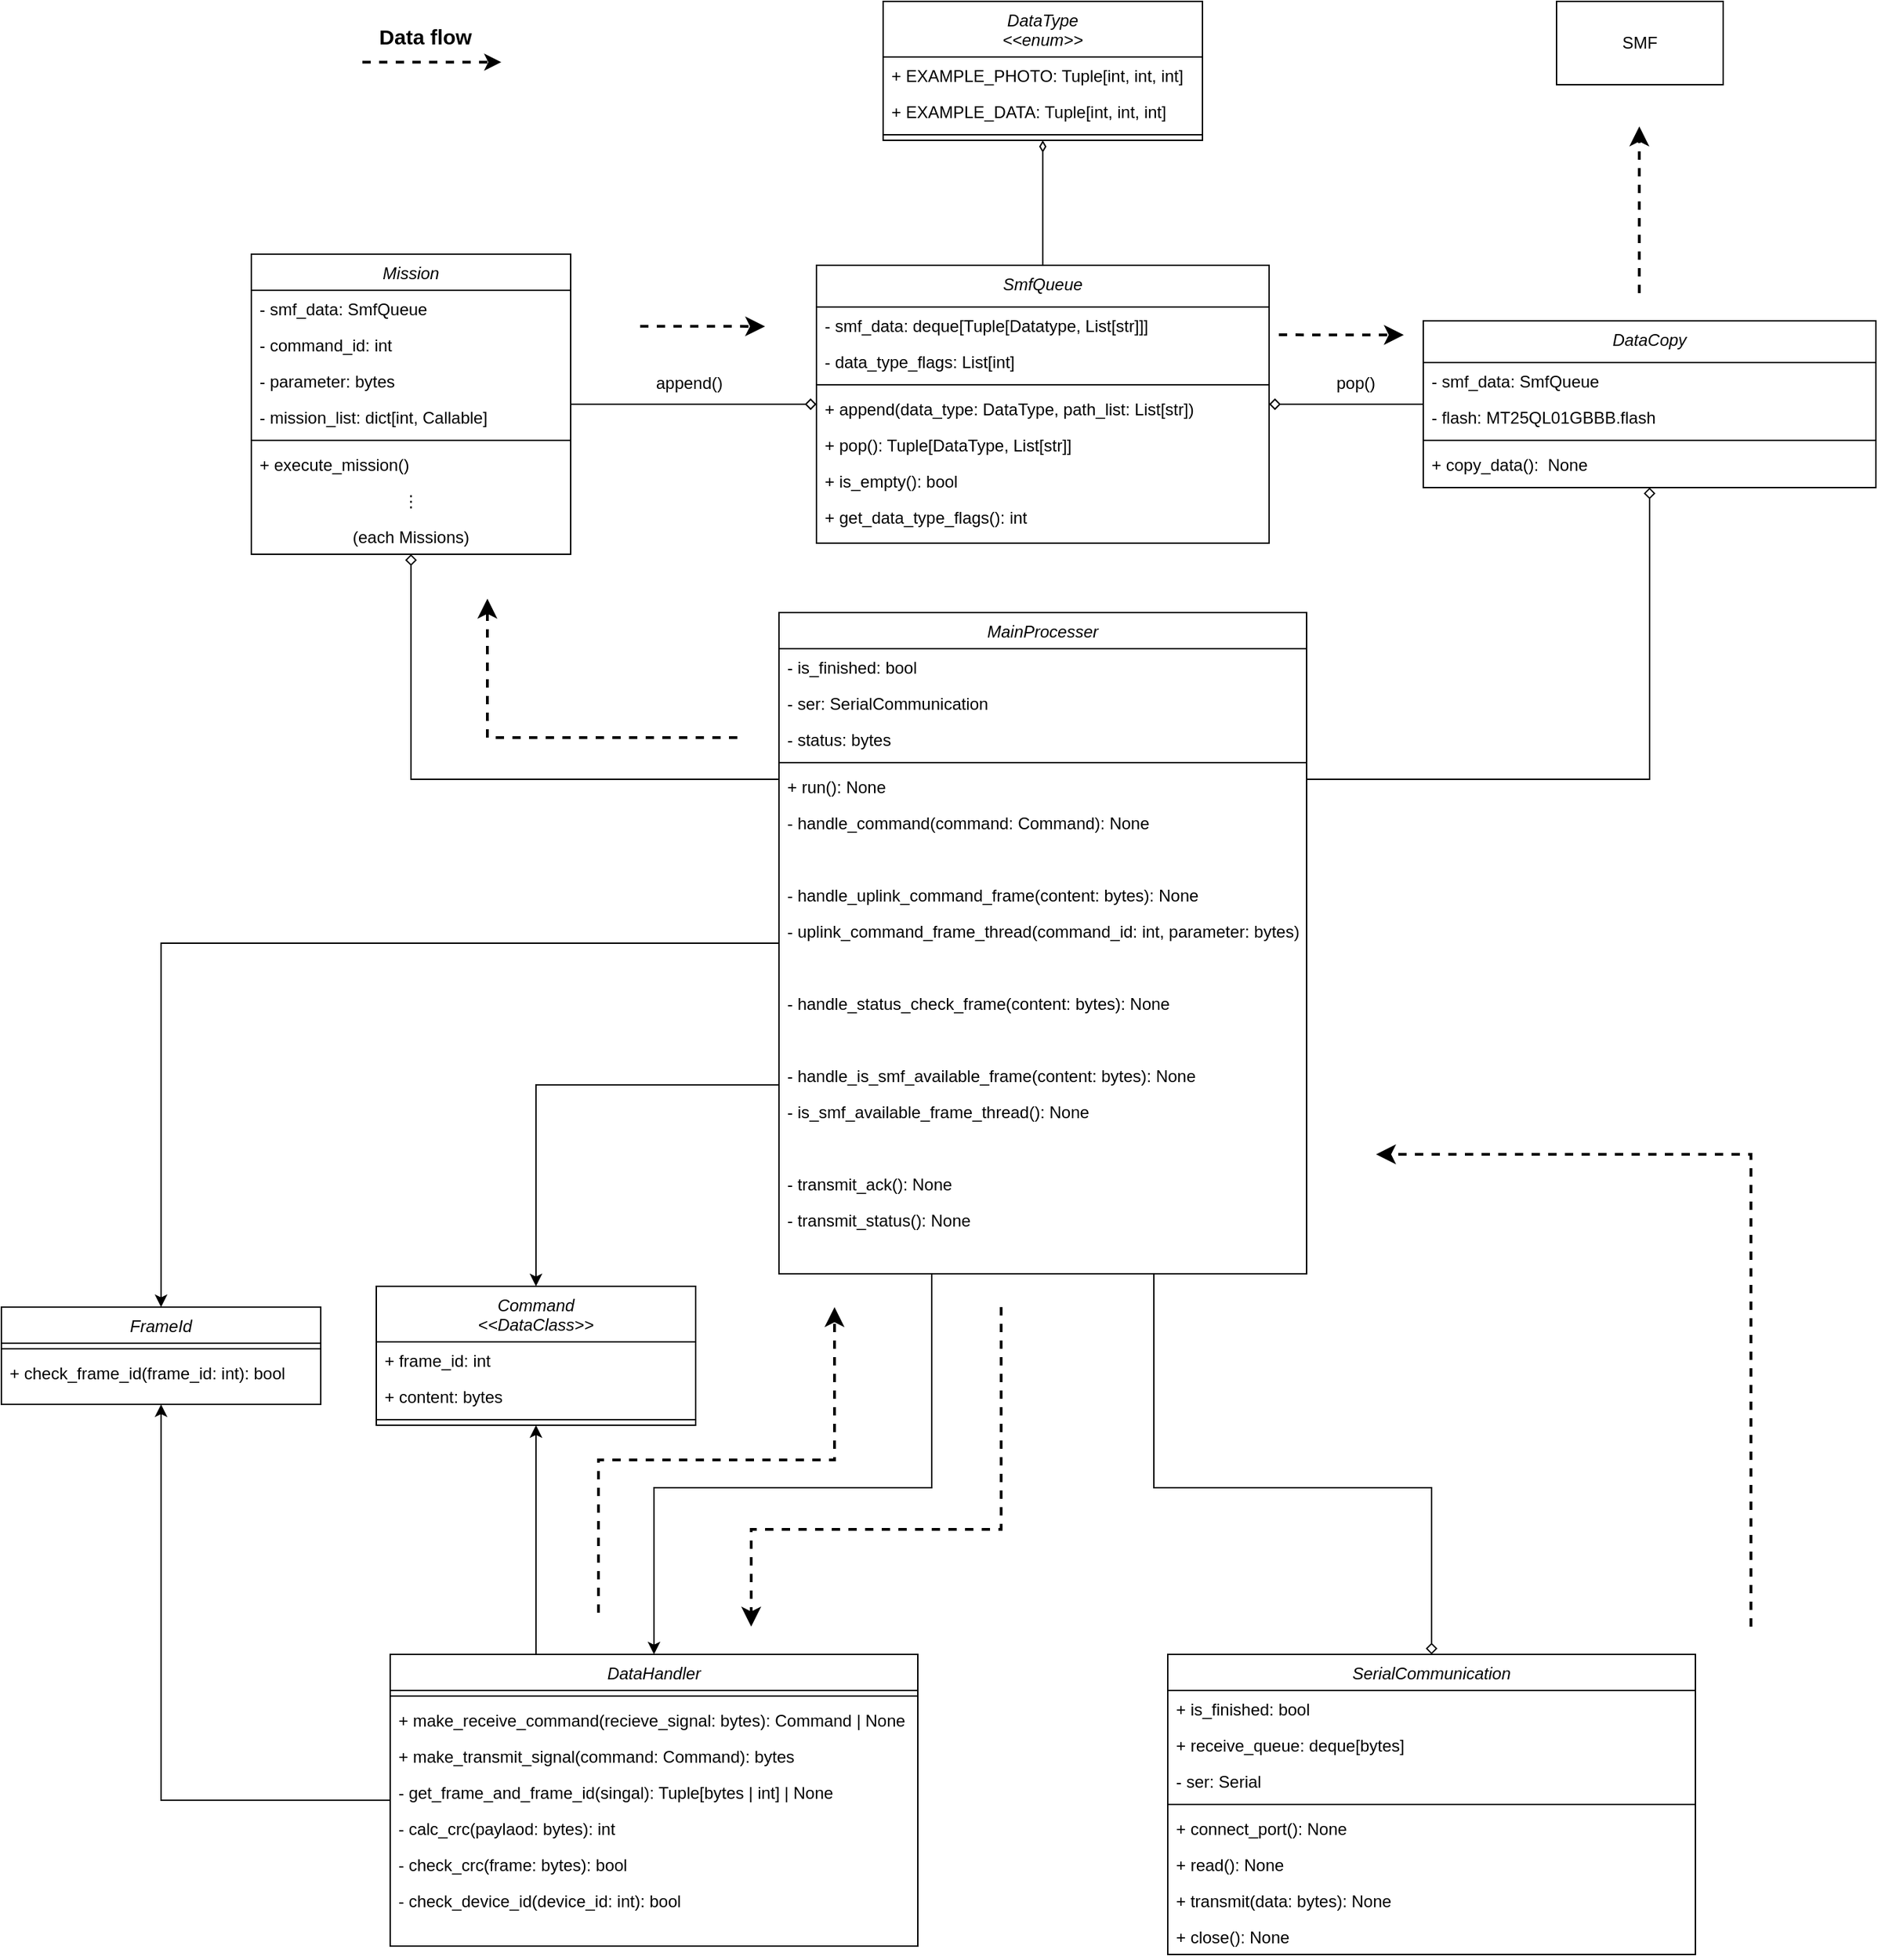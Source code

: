 <mxfile version="24.2.5" type="device">
  <diagram id="C5RBs43oDa-KdzZeNtuy" name="Page-1">
    <mxGraphModel dx="2772" dy="2407" grid="1" gridSize="10" guides="1" tooltips="1" connect="1" arrows="1" fold="1" page="1" pageScale="1" pageWidth="827" pageHeight="1169" math="0" shadow="0">
      <root>
        <mxCell id="WIyWlLk6GJQsqaUBKTNV-0" />
        <mxCell id="WIyWlLk6GJQsqaUBKTNV-1" parent="WIyWlLk6GJQsqaUBKTNV-0" />
        <mxCell id="iasCZC7lX9FNZCd52YyX-98" style="edgeStyle=orthogonalEdgeStyle;rounded=0;orthogonalLoop=1;jettySize=auto;html=1;endArrow=diamond;endFill=0;" parent="WIyWlLk6GJQsqaUBKTNV-1" source="zkfFHV4jXpPFQw0GAbJ--0" target="iasCZC7lX9FNZCd52YyX-15" edge="1">
          <mxGeometry relative="1" as="geometry">
            <Array as="points">
              <mxPoint x="520" y="760" />
              <mxPoint x="720" y="760" />
            </Array>
          </mxGeometry>
        </mxCell>
        <mxCell id="iasCZC7lX9FNZCd52YyX-99" style="edgeStyle=orthogonalEdgeStyle;rounded=0;orthogonalLoop=1;jettySize=auto;html=1;endArrow=classic;endFill=1;" parent="WIyWlLk6GJQsqaUBKTNV-1" source="zkfFHV4jXpPFQw0GAbJ--0" target="iasCZC7lX9FNZCd52YyX-34" edge="1">
          <mxGeometry relative="1" as="geometry">
            <Array as="points">
              <mxPoint x="360" y="760" />
              <mxPoint x="160" y="760" />
            </Array>
          </mxGeometry>
        </mxCell>
        <mxCell id="iasCZC7lX9FNZCd52YyX-100" style="edgeStyle=orthogonalEdgeStyle;rounded=0;orthogonalLoop=1;jettySize=auto;html=1;" parent="WIyWlLk6GJQsqaUBKTNV-1" source="zkfFHV4jXpPFQw0GAbJ--0" target="iasCZC7lX9FNZCd52YyX-44" edge="1">
          <mxGeometry relative="1" as="geometry" />
        </mxCell>
        <mxCell id="iasCZC7lX9FNZCd52YyX-101" style="edgeStyle=orthogonalEdgeStyle;rounded=0;orthogonalLoop=1;jettySize=auto;html=1;endArrow=diamond;endFill=0;" parent="WIyWlLk6GJQsqaUBKTNV-1" source="zkfFHV4jXpPFQw0GAbJ--0" target="iasCZC7lX9FNZCd52YyX-61" edge="1">
          <mxGeometry relative="1" as="geometry">
            <Array as="points">
              <mxPoint x="-15" y="250" />
            </Array>
          </mxGeometry>
        </mxCell>
        <mxCell id="iasCZC7lX9FNZCd52YyX-106" style="edgeStyle=orthogonalEdgeStyle;rounded=0;orthogonalLoop=1;jettySize=auto;html=1;endArrow=diamond;endFill=0;" parent="WIyWlLk6GJQsqaUBKTNV-1" source="zkfFHV4jXpPFQw0GAbJ--0" target="iasCZC7lX9FNZCd52YyX-90" edge="1">
          <mxGeometry relative="1" as="geometry">
            <Array as="points">
              <mxPoint x="877" y="250" />
            </Array>
          </mxGeometry>
        </mxCell>
        <mxCell id="cjzYdXPn3E4XlVE3y9Jv-12" style="edgeStyle=orthogonalEdgeStyle;rounded=0;orthogonalLoop=1;jettySize=auto;html=1;" edge="1" parent="WIyWlLk6GJQsqaUBKTNV-1" source="zkfFHV4jXpPFQw0GAbJ--0" target="cjzYdXPn3E4XlVE3y9Jv-8">
          <mxGeometry relative="1" as="geometry">
            <Array as="points">
              <mxPoint x="75" y="470" />
            </Array>
          </mxGeometry>
        </mxCell>
        <mxCell id="zkfFHV4jXpPFQw0GAbJ--0" value="MainProcesser" style="swimlane;fontStyle=2;align=center;verticalAlign=top;childLayout=stackLayout;horizontal=1;startSize=26;horizontalStack=0;resizeParent=1;resizeLast=0;collapsible=1;marginBottom=0;rounded=0;shadow=0;strokeWidth=1;" parent="WIyWlLk6GJQsqaUBKTNV-1" vertex="1">
          <mxGeometry x="250" y="130" width="380" height="476" as="geometry">
            <mxRectangle x="230" y="140" width="160" height="26" as="alternateBounds" />
          </mxGeometry>
        </mxCell>
        <mxCell id="zkfFHV4jXpPFQw0GAbJ--1" value="- is_finished: bool&#xa;" style="text;align=left;verticalAlign=top;spacingLeft=4;spacingRight=4;overflow=hidden;rotatable=0;points=[[0,0.5],[1,0.5]];portConstraint=eastwest;" parent="zkfFHV4jXpPFQw0GAbJ--0" vertex="1">
          <mxGeometry y="26" width="380" height="26" as="geometry" />
        </mxCell>
        <mxCell id="zkfFHV4jXpPFQw0GAbJ--3" value="- ser: SerialCommunication" style="text;align=left;verticalAlign=top;spacingLeft=4;spacingRight=4;overflow=hidden;rotatable=0;points=[[0,0.5],[1,0.5]];portConstraint=eastwest;rounded=0;shadow=0;html=0;" parent="zkfFHV4jXpPFQw0GAbJ--0" vertex="1">
          <mxGeometry y="52" width="380" height="26" as="geometry" />
        </mxCell>
        <mxCell id="iasCZC7lX9FNZCd52YyX-0" value="- status: bytes" style="text;align=left;verticalAlign=top;spacingLeft=4;spacingRight=4;overflow=hidden;rotatable=0;points=[[0,0.5],[1,0.5]];portConstraint=eastwest;rounded=0;shadow=0;html=0;" parent="zkfFHV4jXpPFQw0GAbJ--0" vertex="1">
          <mxGeometry y="78" width="380" height="26" as="geometry" />
        </mxCell>
        <mxCell id="zkfFHV4jXpPFQw0GAbJ--4" value="" style="line;html=1;strokeWidth=1;align=left;verticalAlign=middle;spacingTop=-1;spacingLeft=3;spacingRight=3;rotatable=0;labelPosition=right;points=[];portConstraint=eastwest;" parent="zkfFHV4jXpPFQw0GAbJ--0" vertex="1">
          <mxGeometry y="104" width="380" height="8" as="geometry" />
        </mxCell>
        <mxCell id="iasCZC7lX9FNZCd52YyX-1" value="+ run(): None" style="text;align=left;verticalAlign=top;spacingLeft=4;spacingRight=4;overflow=hidden;rotatable=0;points=[[0,0.5],[1,0.5]];portConstraint=eastwest;rounded=0;shadow=0;html=0;" parent="zkfFHV4jXpPFQw0GAbJ--0" vertex="1">
          <mxGeometry y="112" width="380" height="26" as="geometry" />
        </mxCell>
        <mxCell id="iasCZC7lX9FNZCd52YyX-2" value="- handle_command(command: Command): None" style="text;align=left;verticalAlign=top;spacingLeft=4;spacingRight=4;overflow=hidden;rotatable=0;points=[[0,0.5],[1,0.5]];portConstraint=eastwest;rounded=0;shadow=0;html=0;" parent="zkfFHV4jXpPFQw0GAbJ--0" vertex="1">
          <mxGeometry y="138" width="380" height="26" as="geometry" />
        </mxCell>
        <mxCell id="iasCZC7lX9FNZCd52YyX-12" value=" " style="text;align=left;verticalAlign=top;spacingLeft=4;spacingRight=4;overflow=hidden;rotatable=0;points=[[0,0.5],[1,0.5]];portConstraint=eastwest;rounded=0;shadow=0;html=0;" parent="zkfFHV4jXpPFQw0GAbJ--0" vertex="1">
          <mxGeometry y="164" width="380" height="26" as="geometry" />
        </mxCell>
        <mxCell id="iasCZC7lX9FNZCd52YyX-6" value="- handle_uplink_command_frame(content: bytes): None&#xa;" style="text;align=left;verticalAlign=top;spacingLeft=4;spacingRight=4;overflow=hidden;rotatable=0;points=[[0,0.5],[1,0.5]];portConstraint=eastwest;rounded=0;shadow=0;html=0;" parent="zkfFHV4jXpPFQw0GAbJ--0" vertex="1">
          <mxGeometry y="190" width="380" height="26" as="geometry" />
        </mxCell>
        <mxCell id="iasCZC7lX9FNZCd52YyX-8" value="- uplink_command_frame_thread(command_id: int, parameter: bytes): None" style="text;align=left;verticalAlign=top;spacingLeft=4;spacingRight=4;overflow=hidden;rotatable=0;points=[[0,0.5],[1,0.5]];portConstraint=eastwest;rounded=0;shadow=0;html=0;" parent="zkfFHV4jXpPFQw0GAbJ--0" vertex="1">
          <mxGeometry y="216" width="380" height="26" as="geometry" />
        </mxCell>
        <mxCell id="iasCZC7lX9FNZCd52YyX-10" value=" " style="text;align=left;verticalAlign=top;spacingLeft=4;spacingRight=4;overflow=hidden;rotatable=0;points=[[0,0.5],[1,0.5]];portConstraint=eastwest;rounded=0;shadow=0;html=0;" parent="zkfFHV4jXpPFQw0GAbJ--0" vertex="1">
          <mxGeometry y="242" width="380" height="26" as="geometry" />
        </mxCell>
        <mxCell id="iasCZC7lX9FNZCd52YyX-3" value="- handle_status_check_frame(content: bytes): None" style="text;align=left;verticalAlign=top;spacingLeft=4;spacingRight=4;overflow=hidden;rotatable=0;points=[[0,0.5],[1,0.5]];portConstraint=eastwest;rounded=0;shadow=0;html=0;" parent="zkfFHV4jXpPFQw0GAbJ--0" vertex="1">
          <mxGeometry y="268" width="380" height="26" as="geometry" />
        </mxCell>
        <mxCell id="iasCZC7lX9FNZCd52YyX-11" value=" " style="text;align=left;verticalAlign=top;spacingLeft=4;spacingRight=4;overflow=hidden;rotatable=0;points=[[0,0.5],[1,0.5]];portConstraint=eastwest;rounded=0;shadow=0;html=0;" parent="zkfFHV4jXpPFQw0GAbJ--0" vertex="1">
          <mxGeometry y="294" width="380" height="26" as="geometry" />
        </mxCell>
        <mxCell id="iasCZC7lX9FNZCd52YyX-7" value="- handle_is_smf_available_frame(content: bytes): None" style="text;align=left;verticalAlign=top;spacingLeft=4;spacingRight=4;overflow=hidden;rotatable=0;points=[[0,0.5],[1,0.5]];portConstraint=eastwest;rounded=0;shadow=0;html=0;" parent="zkfFHV4jXpPFQw0GAbJ--0" vertex="1">
          <mxGeometry y="320" width="380" height="26" as="geometry" />
        </mxCell>
        <mxCell id="iasCZC7lX9FNZCd52YyX-5" value="- is_smf_available_frame_thread(): None" style="text;align=left;verticalAlign=top;spacingLeft=4;spacingRight=4;overflow=hidden;rotatable=0;points=[[0,0.5],[1,0.5]];portConstraint=eastwest;rounded=0;shadow=0;html=0;" parent="zkfFHV4jXpPFQw0GAbJ--0" vertex="1">
          <mxGeometry y="346" width="380" height="26" as="geometry" />
        </mxCell>
        <mxCell id="iasCZC7lX9FNZCd52YyX-13" value=" " style="text;align=left;verticalAlign=top;spacingLeft=4;spacingRight=4;overflow=hidden;rotatable=0;points=[[0,0.5],[1,0.5]];portConstraint=eastwest;rounded=0;shadow=0;html=0;" parent="zkfFHV4jXpPFQw0GAbJ--0" vertex="1">
          <mxGeometry y="372" width="380" height="26" as="geometry" />
        </mxCell>
        <mxCell id="iasCZC7lX9FNZCd52YyX-4" value="- transmit_ack(): None" style="text;align=left;verticalAlign=top;spacingLeft=4;spacingRight=4;overflow=hidden;rotatable=0;points=[[0,0.5],[1,0.5]];portConstraint=eastwest;rounded=0;shadow=0;html=0;" parent="zkfFHV4jXpPFQw0GAbJ--0" vertex="1">
          <mxGeometry y="398" width="380" height="26" as="geometry" />
        </mxCell>
        <mxCell id="iasCZC7lX9FNZCd52YyX-14" value="- transmit_status(): None" style="text;align=left;verticalAlign=top;spacingLeft=4;spacingRight=4;overflow=hidden;rotatable=0;points=[[0,0.5],[1,0.5]];portConstraint=eastwest;rounded=0;shadow=0;html=0;" parent="zkfFHV4jXpPFQw0GAbJ--0" vertex="1">
          <mxGeometry y="424" width="380" height="26" as="geometry" />
        </mxCell>
        <mxCell id="iasCZC7lX9FNZCd52YyX-15" value="SerialCommunication" style="swimlane;fontStyle=2;align=center;verticalAlign=top;childLayout=stackLayout;horizontal=1;startSize=26;horizontalStack=0;resizeParent=1;resizeLast=0;collapsible=1;marginBottom=0;rounded=0;shadow=0;strokeWidth=1;" parent="WIyWlLk6GJQsqaUBKTNV-1" vertex="1">
          <mxGeometry x="530" y="880" width="380" height="216" as="geometry">
            <mxRectangle x="230" y="140" width="160" height="26" as="alternateBounds" />
          </mxGeometry>
        </mxCell>
        <mxCell id="iasCZC7lX9FNZCd52YyX-17" value="+ is_finished: bool" style="text;align=left;verticalAlign=top;spacingLeft=4;spacingRight=4;overflow=hidden;rotatable=0;points=[[0,0.5],[1,0.5]];portConstraint=eastwest;rounded=0;shadow=0;html=0;" parent="iasCZC7lX9FNZCd52YyX-15" vertex="1">
          <mxGeometry y="26" width="380" height="26" as="geometry" />
        </mxCell>
        <mxCell id="iasCZC7lX9FNZCd52YyX-65" value="+ receive_queue: deque[bytes]" style="text;align=left;verticalAlign=top;spacingLeft=4;spacingRight=4;overflow=hidden;rotatable=0;points=[[0,0.5],[1,0.5]];portConstraint=eastwest;rounded=0;shadow=0;html=0;" parent="iasCZC7lX9FNZCd52YyX-15" vertex="1">
          <mxGeometry y="52" width="380" height="26" as="geometry" />
        </mxCell>
        <mxCell id="iasCZC7lX9FNZCd52YyX-16" value="- ser: Serial&#xa;" style="text;align=left;verticalAlign=top;spacingLeft=4;spacingRight=4;overflow=hidden;rotatable=0;points=[[0,0.5],[1,0.5]];portConstraint=eastwest;" parent="iasCZC7lX9FNZCd52YyX-15" vertex="1">
          <mxGeometry y="78" width="380" height="26" as="geometry" />
        </mxCell>
        <mxCell id="iasCZC7lX9FNZCd52YyX-20" value="" style="line;html=1;strokeWidth=1;align=left;verticalAlign=middle;spacingTop=-1;spacingLeft=3;spacingRight=3;rotatable=0;labelPosition=right;points=[];portConstraint=eastwest;" parent="iasCZC7lX9FNZCd52YyX-15" vertex="1">
          <mxGeometry y="104" width="380" height="8" as="geometry" />
        </mxCell>
        <mxCell id="iasCZC7lX9FNZCd52YyX-21" value="+ connect_port(): None" style="text;align=left;verticalAlign=top;spacingLeft=4;spacingRight=4;overflow=hidden;rotatable=0;points=[[0,0.5],[1,0.5]];portConstraint=eastwest;rounded=0;shadow=0;html=0;" parent="iasCZC7lX9FNZCd52YyX-15" vertex="1">
          <mxGeometry y="112" width="380" height="26" as="geometry" />
        </mxCell>
        <mxCell id="iasCZC7lX9FNZCd52YyX-22" value="+ read(): None" style="text;align=left;verticalAlign=top;spacingLeft=4;spacingRight=4;overflow=hidden;rotatable=0;points=[[0,0.5],[1,0.5]];portConstraint=eastwest;rounded=0;shadow=0;html=0;" parent="iasCZC7lX9FNZCd52YyX-15" vertex="1">
          <mxGeometry y="138" width="380" height="26" as="geometry" />
        </mxCell>
        <mxCell id="iasCZC7lX9FNZCd52YyX-24" value="+ transmit(data: bytes): None" style="text;align=left;verticalAlign=top;spacingLeft=4;spacingRight=4;overflow=hidden;rotatable=0;points=[[0,0.5],[1,0.5]];portConstraint=eastwest;rounded=0;shadow=0;html=0;" parent="iasCZC7lX9FNZCd52YyX-15" vertex="1">
          <mxGeometry y="164" width="380" height="26" as="geometry" />
        </mxCell>
        <mxCell id="iasCZC7lX9FNZCd52YyX-25" value="+ close(): None" style="text;align=left;verticalAlign=top;spacingLeft=4;spacingRight=4;overflow=hidden;rotatable=0;points=[[0,0.5],[1,0.5]];portConstraint=eastwest;rounded=0;shadow=0;html=0;" parent="iasCZC7lX9FNZCd52YyX-15" vertex="1">
          <mxGeometry y="190" width="380" height="26" as="geometry" />
        </mxCell>
        <mxCell id="cjzYdXPn3E4XlVE3y9Jv-1" style="edgeStyle=orthogonalEdgeStyle;rounded=0;orthogonalLoop=1;jettySize=auto;html=1;" edge="1" parent="WIyWlLk6GJQsqaUBKTNV-1" source="iasCZC7lX9FNZCd52YyX-34" target="iasCZC7lX9FNZCd52YyX-44">
          <mxGeometry relative="1" as="geometry" />
        </mxCell>
        <mxCell id="cjzYdXPn3E4XlVE3y9Jv-13" style="edgeStyle=orthogonalEdgeStyle;rounded=0;orthogonalLoop=1;jettySize=auto;html=1;" edge="1" parent="WIyWlLk6GJQsqaUBKTNV-1" source="iasCZC7lX9FNZCd52YyX-34" target="cjzYdXPn3E4XlVE3y9Jv-8">
          <mxGeometry relative="1" as="geometry">
            <Array as="points">
              <mxPoint x="75" y="850" />
              <mxPoint x="75" y="850" />
            </Array>
          </mxGeometry>
        </mxCell>
        <mxCell id="iasCZC7lX9FNZCd52YyX-34" value="DataHandler" style="swimlane;fontStyle=2;align=center;verticalAlign=top;childLayout=stackLayout;horizontal=1;startSize=26;horizontalStack=0;resizeParent=1;resizeLast=0;collapsible=1;marginBottom=0;rounded=0;shadow=0;strokeWidth=1;" parent="WIyWlLk6GJQsqaUBKTNV-1" vertex="1">
          <mxGeometry x="-30" y="880" width="380" height="210" as="geometry">
            <mxRectangle x="230" y="140" width="160" height="26" as="alternateBounds" />
          </mxGeometry>
        </mxCell>
        <mxCell id="iasCZC7lX9FNZCd52YyX-37" value="" style="line;html=1;strokeWidth=1;align=left;verticalAlign=middle;spacingTop=-1;spacingLeft=3;spacingRight=3;rotatable=0;labelPosition=right;points=[];portConstraint=eastwest;" parent="iasCZC7lX9FNZCd52YyX-34" vertex="1">
          <mxGeometry y="26" width="380" height="8" as="geometry" />
        </mxCell>
        <mxCell id="iasCZC7lX9FNZCd52YyX-38" value="+ make_receive_command(recieve_signal: bytes): Command | None" style="text;align=left;verticalAlign=top;spacingLeft=4;spacingRight=4;overflow=hidden;rotatable=0;points=[[0,0.5],[1,0.5]];portConstraint=eastwest;rounded=0;shadow=0;html=0;" parent="iasCZC7lX9FNZCd52YyX-34" vertex="1">
          <mxGeometry y="34" width="380" height="26" as="geometry" />
        </mxCell>
        <mxCell id="iasCZC7lX9FNZCd52YyX-39" value="+ make_transmit_signal(command: Command): bytes" style="text;align=left;verticalAlign=top;spacingLeft=4;spacingRight=4;overflow=hidden;rotatable=0;points=[[0,0.5],[1,0.5]];portConstraint=eastwest;rounded=0;shadow=0;html=0;" parent="iasCZC7lX9FNZCd52YyX-34" vertex="1">
          <mxGeometry y="60" width="380" height="26" as="geometry" />
        </mxCell>
        <mxCell id="iasCZC7lX9FNZCd52YyX-40" value="- get_frame_and_frame_id(singal): Tuple[bytes | int] | None" style="text;align=left;verticalAlign=top;spacingLeft=4;spacingRight=4;overflow=hidden;rotatable=0;points=[[0,0.5],[1,0.5]];portConstraint=eastwest;rounded=0;shadow=0;html=0;" parent="iasCZC7lX9FNZCd52YyX-34" vertex="1">
          <mxGeometry y="86" width="380" height="26" as="geometry" />
        </mxCell>
        <mxCell id="iasCZC7lX9FNZCd52YyX-41" value="- calc_crc(paylaod: bytes): int" style="text;align=left;verticalAlign=top;spacingLeft=4;spacingRight=4;overflow=hidden;rotatable=0;points=[[0,0.5],[1,0.5]];portConstraint=eastwest;rounded=0;shadow=0;html=0;" parent="iasCZC7lX9FNZCd52YyX-34" vertex="1">
          <mxGeometry y="112" width="380" height="26" as="geometry" />
        </mxCell>
        <mxCell id="iasCZC7lX9FNZCd52YyX-42" value="- check_crc(frame: bytes): bool" style="text;align=left;verticalAlign=top;spacingLeft=4;spacingRight=4;overflow=hidden;rotatable=0;points=[[0,0.5],[1,0.5]];portConstraint=eastwest;rounded=0;shadow=0;html=0;" parent="iasCZC7lX9FNZCd52YyX-34" vertex="1">
          <mxGeometry y="138" width="380" height="26" as="geometry" />
        </mxCell>
        <mxCell id="iasCZC7lX9FNZCd52YyX-43" value="- check_device_id(device_id: int): bool" style="text;align=left;verticalAlign=top;spacingLeft=4;spacingRight=4;overflow=hidden;rotatable=0;points=[[0,0.5],[1,0.5]];portConstraint=eastwest;rounded=0;shadow=0;html=0;" parent="iasCZC7lX9FNZCd52YyX-34" vertex="1">
          <mxGeometry y="164" width="380" height="26" as="geometry" />
        </mxCell>
        <mxCell id="iasCZC7lX9FNZCd52YyX-44" value="FrameId" style="swimlane;fontStyle=2;align=center;verticalAlign=top;childLayout=stackLayout;horizontal=1;startSize=26;horizontalStack=0;resizeParent=1;resizeLast=0;collapsible=1;marginBottom=0;rounded=0;shadow=0;strokeWidth=1;" parent="WIyWlLk6GJQsqaUBKTNV-1" vertex="1">
          <mxGeometry x="-310" y="630" width="230" height="70" as="geometry">
            <mxRectangle x="230" y="140" width="160" height="26" as="alternateBounds" />
          </mxGeometry>
        </mxCell>
        <mxCell id="iasCZC7lX9FNZCd52YyX-45" value="" style="line;html=1;strokeWidth=1;align=left;verticalAlign=middle;spacingTop=-1;spacingLeft=3;spacingRight=3;rotatable=0;labelPosition=right;points=[];portConstraint=eastwest;" parent="iasCZC7lX9FNZCd52YyX-44" vertex="1">
          <mxGeometry y="26" width="230" height="8" as="geometry" />
        </mxCell>
        <mxCell id="iasCZC7lX9FNZCd52YyX-60" value="+ check_frame_id(frame_id: int): bool" style="text;align=left;verticalAlign=top;spacingLeft=4;spacingRight=4;overflow=hidden;rotatable=0;points=[[0,0.5],[1,0.5]];portConstraint=eastwest;rounded=0;shadow=0;html=0;" parent="iasCZC7lX9FNZCd52YyX-44" vertex="1">
          <mxGeometry y="34" width="230" height="26" as="geometry" />
        </mxCell>
        <mxCell id="iasCZC7lX9FNZCd52YyX-102" style="edgeStyle=orthogonalEdgeStyle;rounded=0;orthogonalLoop=1;jettySize=auto;html=1;endArrow=diamond;endFill=0;" parent="WIyWlLk6GJQsqaUBKTNV-1" source="iasCZC7lX9FNZCd52YyX-61" target="iasCZC7lX9FNZCd52YyX-80" edge="1">
          <mxGeometry relative="1" as="geometry">
            <Array as="points">
              <mxPoint x="90" y="10" />
              <mxPoint x="90" y="10" />
            </Array>
          </mxGeometry>
        </mxCell>
        <mxCell id="iasCZC7lX9FNZCd52YyX-61" value="Mission" style="swimlane;fontStyle=2;align=center;verticalAlign=top;childLayout=stackLayout;horizontal=1;startSize=26;horizontalStack=0;resizeParent=1;resizeLast=0;collapsible=1;marginBottom=0;rounded=0;shadow=0;strokeWidth=1;" parent="WIyWlLk6GJQsqaUBKTNV-1" vertex="1">
          <mxGeometry x="-130" y="-128" width="230" height="216" as="geometry">
            <mxRectangle x="230" y="140" width="160" height="26" as="alternateBounds" />
          </mxGeometry>
        </mxCell>
        <mxCell id="iasCZC7lX9FNZCd52YyX-64" value="- smf_data: SmfQueue" style="text;align=left;verticalAlign=top;spacingLeft=4;spacingRight=4;overflow=hidden;rotatable=0;points=[[0,0.5],[1,0.5]];portConstraint=eastwest;rounded=0;shadow=0;html=0;" parent="iasCZC7lX9FNZCd52YyX-61" vertex="1">
          <mxGeometry y="26" width="230" height="26" as="geometry" />
        </mxCell>
        <mxCell id="cjzYdXPn3E4XlVE3y9Jv-17" value="" style="edgeStyle=segmentEdgeStyle;endArrow=classic;html=1;curved=0;rounded=0;endSize=8;startSize=8;sourcePerimeterSpacing=0;targetPerimeterSpacing=0;strokeWidth=2;dashed=1;" edge="1" parent="iasCZC7lX9FNZCd52YyX-61">
          <mxGeometry width="100" relative="1" as="geometry">
            <mxPoint x="280" y="51.93" as="sourcePoint" />
            <mxPoint x="370" y="52" as="targetPoint" />
            <Array as="points">
              <mxPoint x="350" y="52" />
              <mxPoint x="350" y="52" />
            </Array>
          </mxGeometry>
        </mxCell>
        <mxCell id="iasCZC7lX9FNZCd52YyX-67" value="- command_id: int" style="text;align=left;verticalAlign=top;spacingLeft=4;spacingRight=4;overflow=hidden;rotatable=0;points=[[0,0.5],[1,0.5]];portConstraint=eastwest;rounded=0;shadow=0;html=0;" parent="iasCZC7lX9FNZCd52YyX-61" vertex="1">
          <mxGeometry y="52" width="230" height="26" as="geometry" />
        </mxCell>
        <mxCell id="iasCZC7lX9FNZCd52YyX-68" value="- parameter: bytes" style="text;align=left;verticalAlign=top;spacingLeft=4;spacingRight=4;overflow=hidden;rotatable=0;points=[[0,0.5],[1,0.5]];portConstraint=eastwest;rounded=0;shadow=0;html=0;" parent="iasCZC7lX9FNZCd52YyX-61" vertex="1">
          <mxGeometry y="78" width="230" height="26" as="geometry" />
        </mxCell>
        <mxCell id="iasCZC7lX9FNZCd52YyX-66" value="- mission_list: dict[int, Callable]" style="text;align=left;verticalAlign=top;spacingLeft=4;spacingRight=4;overflow=hidden;rotatable=0;points=[[0,0.5],[1,0.5]];portConstraint=eastwest;rounded=0;shadow=0;html=0;" parent="iasCZC7lX9FNZCd52YyX-61" vertex="1">
          <mxGeometry y="104" width="230" height="26" as="geometry" />
        </mxCell>
        <mxCell id="iasCZC7lX9FNZCd52YyX-62" value="" style="line;html=1;strokeWidth=1;align=left;verticalAlign=middle;spacingTop=-1;spacingLeft=3;spacingRight=3;rotatable=0;labelPosition=right;points=[];portConstraint=eastwest;" parent="iasCZC7lX9FNZCd52YyX-61" vertex="1">
          <mxGeometry y="130" width="230" height="8" as="geometry" />
        </mxCell>
        <mxCell id="iasCZC7lX9FNZCd52YyX-63" value="+ execute_mission()" style="text;align=left;verticalAlign=top;spacingLeft=4;spacingRight=4;overflow=hidden;rotatable=0;points=[[0,0.5],[1,0.5]];portConstraint=eastwest;rounded=0;shadow=0;html=0;" parent="iasCZC7lX9FNZCd52YyX-61" vertex="1">
          <mxGeometry y="138" width="230" height="26" as="geometry" />
        </mxCell>
        <mxCell id="iasCZC7lX9FNZCd52YyX-69" value="⋮" style="text;align=center;verticalAlign=top;spacingLeft=4;spacingRight=4;overflow=hidden;rotatable=0;points=[[0,0.5],[1,0.5]];portConstraint=eastwest;rounded=0;shadow=0;html=0;" parent="iasCZC7lX9FNZCd52YyX-61" vertex="1">
          <mxGeometry y="164" width="230" height="26" as="geometry" />
        </mxCell>
        <mxCell id="iasCZC7lX9FNZCd52YyX-70" value="(each Missions)" style="text;align=center;verticalAlign=top;spacingLeft=4;spacingRight=4;overflow=hidden;rotatable=0;points=[[0,0.5],[1,0.5]];portConstraint=eastwest;rounded=0;shadow=0;html=0;" parent="iasCZC7lX9FNZCd52YyX-61" vertex="1">
          <mxGeometry y="190" width="230" height="26" as="geometry" />
        </mxCell>
        <mxCell id="iasCZC7lX9FNZCd52YyX-71" value="DataType&#xa;&lt;&lt;enum&gt;&gt;" style="swimlane;fontStyle=2;align=center;verticalAlign=top;childLayout=stackLayout;horizontal=1;startSize=40;horizontalStack=0;resizeParent=1;resizeLast=0;collapsible=1;marginBottom=0;rounded=0;shadow=0;strokeWidth=1;" parent="WIyWlLk6GJQsqaUBKTNV-1" vertex="1">
          <mxGeometry x="325" y="-310" width="230" height="100" as="geometry">
            <mxRectangle x="230" y="140" width="160" height="26" as="alternateBounds" />
          </mxGeometry>
        </mxCell>
        <mxCell id="iasCZC7lX9FNZCd52YyX-72" value="+ EXAMPLE_PHOTO: Tuple[int, int, int]" style="text;align=left;verticalAlign=top;spacingLeft=4;spacingRight=4;overflow=hidden;rotatable=0;points=[[0,0.5],[1,0.5]];portConstraint=eastwest;rounded=0;shadow=0;html=0;" parent="iasCZC7lX9FNZCd52YyX-71" vertex="1">
          <mxGeometry y="40" width="230" height="26" as="geometry" />
        </mxCell>
        <mxCell id="iasCZC7lX9FNZCd52YyX-73" value="+ EXAMPLE_DATA: Tuple[int, int, int]" style="text;align=left;verticalAlign=top;spacingLeft=4;spacingRight=4;overflow=hidden;rotatable=0;points=[[0,0.5],[1,0.5]];portConstraint=eastwest;rounded=0;shadow=0;html=0;" parent="iasCZC7lX9FNZCd52YyX-71" vertex="1">
          <mxGeometry y="66" width="230" height="26" as="geometry" />
        </mxCell>
        <mxCell id="iasCZC7lX9FNZCd52YyX-76" value="" style="line;html=1;strokeWidth=1;align=left;verticalAlign=middle;spacingTop=-1;spacingLeft=3;spacingRight=3;rotatable=0;labelPosition=right;points=[];portConstraint=eastwest;" parent="iasCZC7lX9FNZCd52YyX-71" vertex="1">
          <mxGeometry y="92" width="230" height="8" as="geometry" />
        </mxCell>
        <mxCell id="iasCZC7lX9FNZCd52YyX-105" style="edgeStyle=orthogonalEdgeStyle;rounded=0;orthogonalLoop=1;jettySize=auto;html=1;endArrow=diamondThin;endFill=0;" parent="WIyWlLk6GJQsqaUBKTNV-1" source="iasCZC7lX9FNZCd52YyX-80" target="iasCZC7lX9FNZCd52YyX-71" edge="1">
          <mxGeometry relative="1" as="geometry" />
        </mxCell>
        <mxCell id="iasCZC7lX9FNZCd52YyX-80" value="SmfQueue" style="swimlane;fontStyle=2;align=center;verticalAlign=top;childLayout=stackLayout;horizontal=1;startSize=30;horizontalStack=0;resizeParent=1;resizeLast=0;collapsible=1;marginBottom=0;rounded=0;shadow=0;strokeWidth=1;" parent="WIyWlLk6GJQsqaUBKTNV-1" vertex="1">
          <mxGeometry x="277" y="-120" width="326" height="200" as="geometry">
            <mxRectangle x="230" y="140" width="160" height="26" as="alternateBounds" />
          </mxGeometry>
        </mxCell>
        <mxCell id="iasCZC7lX9FNZCd52YyX-84" value="- smf_data: deque[Tuple[Datatype, List[str]]]" style="text;align=left;verticalAlign=top;spacingLeft=4;spacingRight=4;overflow=hidden;rotatable=0;points=[[0,0.5],[1,0.5]];portConstraint=eastwest;rounded=0;shadow=0;html=0;" parent="iasCZC7lX9FNZCd52YyX-80" vertex="1">
          <mxGeometry y="30" width="326" height="26" as="geometry" />
        </mxCell>
        <mxCell id="iasCZC7lX9FNZCd52YyX-85" value="- data_type_flags: List[int]" style="text;align=left;verticalAlign=top;spacingLeft=4;spacingRight=4;overflow=hidden;rotatable=0;points=[[0,0.5],[1,0.5]];portConstraint=eastwest;rounded=0;shadow=0;html=0;" parent="iasCZC7lX9FNZCd52YyX-80" vertex="1">
          <mxGeometry y="56" width="326" height="26" as="geometry" />
        </mxCell>
        <mxCell id="iasCZC7lX9FNZCd52YyX-83" value="" style="line;html=1;strokeWidth=1;align=left;verticalAlign=middle;spacingTop=-1;spacingLeft=3;spacingRight=3;rotatable=0;labelPosition=right;points=[];portConstraint=eastwest;" parent="iasCZC7lX9FNZCd52YyX-80" vertex="1">
          <mxGeometry y="82" width="326" height="8" as="geometry" />
        </mxCell>
        <mxCell id="iasCZC7lX9FNZCd52YyX-81" value="+ append(data_type: DataType, path_list: List[str])" style="text;align=left;verticalAlign=top;spacingLeft=4;spacingRight=4;overflow=hidden;rotatable=0;points=[[0,0.5],[1,0.5]];portConstraint=eastwest;rounded=0;shadow=0;html=0;" parent="iasCZC7lX9FNZCd52YyX-80" vertex="1">
          <mxGeometry y="90" width="326" height="26" as="geometry" />
        </mxCell>
        <mxCell id="iasCZC7lX9FNZCd52YyX-82" value="+ pop(): Tuple[DataType, List[str]]" style="text;align=left;verticalAlign=top;spacingLeft=4;spacingRight=4;overflow=hidden;rotatable=0;points=[[0,0.5],[1,0.5]];portConstraint=eastwest;rounded=0;shadow=0;html=0;" parent="iasCZC7lX9FNZCd52YyX-80" vertex="1">
          <mxGeometry y="116" width="326" height="26" as="geometry" />
        </mxCell>
        <mxCell id="iasCZC7lX9FNZCd52YyX-86" value="+ is_empty(): bool" style="text;align=left;verticalAlign=top;spacingLeft=4;spacingRight=4;overflow=hidden;rotatable=0;points=[[0,0.5],[1,0.5]];portConstraint=eastwest;rounded=0;shadow=0;html=0;" parent="iasCZC7lX9FNZCd52YyX-80" vertex="1">
          <mxGeometry y="142" width="326" height="26" as="geometry" />
        </mxCell>
        <mxCell id="iasCZC7lX9FNZCd52YyX-89" value="+ get_data_type_flags(): int" style="text;align=left;verticalAlign=top;spacingLeft=4;spacingRight=4;overflow=hidden;rotatable=0;points=[[0,0.5],[1,0.5]];portConstraint=eastwest;rounded=0;shadow=0;html=0;" parent="iasCZC7lX9FNZCd52YyX-80" vertex="1">
          <mxGeometry y="168" width="326" height="26" as="geometry" />
        </mxCell>
        <mxCell id="iasCZC7lX9FNZCd52YyX-104" style="edgeStyle=orthogonalEdgeStyle;rounded=0;orthogonalLoop=1;jettySize=auto;html=1;endArrow=diamond;endFill=0;" parent="WIyWlLk6GJQsqaUBKTNV-1" source="iasCZC7lX9FNZCd52YyX-90" target="iasCZC7lX9FNZCd52YyX-80" edge="1">
          <mxGeometry relative="1" as="geometry" />
        </mxCell>
        <mxCell id="iasCZC7lX9FNZCd52YyX-90" value="DataCopy" style="swimlane;fontStyle=2;align=center;verticalAlign=top;childLayout=stackLayout;horizontal=1;startSize=30;horizontalStack=0;resizeParent=1;resizeLast=0;collapsible=1;marginBottom=0;rounded=0;shadow=0;strokeWidth=1;" parent="WIyWlLk6GJQsqaUBKTNV-1" vertex="1">
          <mxGeometry x="714" y="-80" width="326" height="120" as="geometry">
            <mxRectangle x="230" y="140" width="160" height="26" as="alternateBounds" />
          </mxGeometry>
        </mxCell>
        <mxCell id="iasCZC7lX9FNZCd52YyX-91" value="- smf_data: SmfQueue" style="text;align=left;verticalAlign=top;spacingLeft=4;spacingRight=4;overflow=hidden;rotatable=0;points=[[0,0.5],[1,0.5]];portConstraint=eastwest;rounded=0;shadow=0;html=0;" parent="iasCZC7lX9FNZCd52YyX-90" vertex="1">
          <mxGeometry y="30" width="326" height="26" as="geometry" />
        </mxCell>
        <mxCell id="iasCZC7lX9FNZCd52YyX-92" value="- flash: MT25QL01GBBB.flash" style="text;align=left;verticalAlign=top;spacingLeft=4;spacingRight=4;overflow=hidden;rotatable=0;points=[[0,0.5],[1,0.5]];portConstraint=eastwest;rounded=0;shadow=0;html=0;" parent="iasCZC7lX9FNZCd52YyX-90" vertex="1">
          <mxGeometry y="56" width="326" height="26" as="geometry" />
        </mxCell>
        <mxCell id="iasCZC7lX9FNZCd52YyX-93" value="" style="line;html=1;strokeWidth=1;align=left;verticalAlign=middle;spacingTop=-1;spacingLeft=3;spacingRight=3;rotatable=0;labelPosition=right;points=[];portConstraint=eastwest;" parent="iasCZC7lX9FNZCd52YyX-90" vertex="1">
          <mxGeometry y="82" width="326" height="8" as="geometry" />
        </mxCell>
        <mxCell id="iasCZC7lX9FNZCd52YyX-97" value="+ copy_data():  None" style="text;align=left;verticalAlign=top;spacingLeft=4;spacingRight=4;overflow=hidden;rotatable=0;points=[[0,0.5],[1,0.5]];portConstraint=eastwest;rounded=0;shadow=0;html=0;" parent="iasCZC7lX9FNZCd52YyX-90" vertex="1">
          <mxGeometry y="90" width="326" height="26" as="geometry" />
        </mxCell>
        <mxCell id="cjzYdXPn3E4XlVE3y9Jv-0" value="append()" style="text;html=1;align=center;verticalAlign=middle;resizable=0;points=[];autosize=1;strokeColor=none;fillColor=none;" vertex="1" parent="WIyWlLk6GJQsqaUBKTNV-1">
          <mxGeometry x="150" y="-50" width="70" height="30" as="geometry" />
        </mxCell>
        <mxCell id="cjzYdXPn3E4XlVE3y9Jv-3" value="pop()" style="text;html=1;align=center;verticalAlign=middle;resizable=0;points=[];autosize=1;strokeColor=none;fillColor=none;" vertex="1" parent="WIyWlLk6GJQsqaUBKTNV-1">
          <mxGeometry x="640" y="-50" width="50" height="30" as="geometry" />
        </mxCell>
        <mxCell id="cjzYdXPn3E4XlVE3y9Jv-4" value="" style="edgeStyle=segmentEdgeStyle;endArrow=classic;html=1;curved=0;rounded=0;endSize=8;startSize=8;sourcePerimeterSpacing=0;targetPerimeterSpacing=0;strokeWidth=2;dashed=1;" edge="1" parent="WIyWlLk6GJQsqaUBKTNV-1">
          <mxGeometry width="100" relative="1" as="geometry">
            <mxPoint x="950" y="860" as="sourcePoint" />
            <mxPoint x="680" y="520" as="targetPoint" />
            <Array as="points">
              <mxPoint x="950" y="520" />
            </Array>
          </mxGeometry>
        </mxCell>
        <mxCell id="cjzYdXPn3E4XlVE3y9Jv-5" value="" style="edgeStyle=none;orthogonalLoop=1;jettySize=auto;html=1;rounded=0;strokeWidth=2;dashed=1;" edge="1" parent="WIyWlLk6GJQsqaUBKTNV-1">
          <mxGeometry width="100" relative="1" as="geometry">
            <mxPoint x="-50" y="-266.25" as="sourcePoint" />
            <mxPoint x="50" y="-266.25" as="targetPoint" />
            <Array as="points" />
          </mxGeometry>
        </mxCell>
        <mxCell id="cjzYdXPn3E4XlVE3y9Jv-6" value="Data flow" style="text;html=1;align=center;verticalAlign=middle;resizable=0;points=[];autosize=1;strokeColor=none;fillColor=none;fontSize=15;fontStyle=1" vertex="1" parent="WIyWlLk6GJQsqaUBKTNV-1">
          <mxGeometry x="-50" y="-300" width="90" height="30" as="geometry" />
        </mxCell>
        <mxCell id="cjzYdXPn3E4XlVE3y9Jv-8" value="Command&#xa;&lt;&lt;DataClass&gt;&gt;" style="swimlane;fontStyle=2;align=center;verticalAlign=top;childLayout=stackLayout;horizontal=1;startSize=40;horizontalStack=0;resizeParent=1;resizeLast=0;collapsible=1;marginBottom=0;rounded=0;shadow=0;strokeWidth=1;" vertex="1" parent="WIyWlLk6GJQsqaUBKTNV-1">
          <mxGeometry x="-40" y="615" width="230" height="100" as="geometry">
            <mxRectangle x="230" y="140" width="160" height="26" as="alternateBounds" />
          </mxGeometry>
        </mxCell>
        <mxCell id="cjzYdXPn3E4XlVE3y9Jv-10" value="+ frame_id: int" style="text;align=left;verticalAlign=top;spacingLeft=4;spacingRight=4;overflow=hidden;rotatable=0;points=[[0,0.5],[1,0.5]];portConstraint=eastwest;rounded=0;shadow=0;html=0;" vertex="1" parent="cjzYdXPn3E4XlVE3y9Jv-8">
          <mxGeometry y="40" width="230" height="26" as="geometry" />
        </mxCell>
        <mxCell id="cjzYdXPn3E4XlVE3y9Jv-11" value="+ content: bytes" style="text;align=left;verticalAlign=top;spacingLeft=4;spacingRight=4;overflow=hidden;rotatable=0;points=[[0,0.5],[1,0.5]];portConstraint=eastwest;rounded=0;shadow=0;html=0;" vertex="1" parent="cjzYdXPn3E4XlVE3y9Jv-8">
          <mxGeometry y="66" width="230" height="26" as="geometry" />
        </mxCell>
        <mxCell id="cjzYdXPn3E4XlVE3y9Jv-9" value="" style="line;html=1;strokeWidth=1;align=left;verticalAlign=middle;spacingTop=-1;spacingLeft=3;spacingRight=3;rotatable=0;labelPosition=right;points=[];portConstraint=eastwest;" vertex="1" parent="cjzYdXPn3E4XlVE3y9Jv-8">
          <mxGeometry y="92" width="230" height="8" as="geometry" />
        </mxCell>
        <mxCell id="cjzYdXPn3E4XlVE3y9Jv-14" value="" style="edgeStyle=segmentEdgeStyle;endArrow=classic;html=1;curved=0;rounded=0;endSize=8;startSize=8;sourcePerimeterSpacing=0;targetPerimeterSpacing=0;strokeWidth=2;dashed=1;" edge="1" parent="WIyWlLk6GJQsqaUBKTNV-1">
          <mxGeometry width="100" relative="1" as="geometry">
            <mxPoint x="410" y="630" as="sourcePoint" />
            <mxPoint x="230" y="860" as="targetPoint" />
            <Array as="points">
              <mxPoint x="410" y="790" />
              <mxPoint x="230" y="790" />
            </Array>
          </mxGeometry>
        </mxCell>
        <mxCell id="cjzYdXPn3E4XlVE3y9Jv-15" value="" style="edgeStyle=segmentEdgeStyle;endArrow=classic;html=1;curved=0;rounded=0;endSize=8;startSize=8;sourcePerimeterSpacing=0;targetPerimeterSpacing=0;strokeWidth=2;dashed=1;" edge="1" parent="WIyWlLk6GJQsqaUBKTNV-1">
          <mxGeometry width="100" relative="1" as="geometry">
            <mxPoint x="120" y="850" as="sourcePoint" />
            <mxPoint x="290" y="630" as="targetPoint" />
            <Array as="points">
              <mxPoint x="120" y="740" />
              <mxPoint x="290" y="740" />
            </Array>
          </mxGeometry>
        </mxCell>
        <mxCell id="cjzYdXPn3E4XlVE3y9Jv-16" value="" style="edgeStyle=segmentEdgeStyle;endArrow=classic;html=1;curved=0;rounded=0;endSize=8;startSize=8;sourcePerimeterSpacing=0;targetPerimeterSpacing=0;strokeWidth=2;dashed=1;" edge="1" parent="WIyWlLk6GJQsqaUBKTNV-1">
          <mxGeometry width="100" relative="1" as="geometry">
            <mxPoint x="220" y="220" as="sourcePoint" />
            <mxPoint x="40" y="120" as="targetPoint" />
            <Array as="points">
              <mxPoint x="40" y="220" />
            </Array>
          </mxGeometry>
        </mxCell>
        <mxCell id="cjzYdXPn3E4XlVE3y9Jv-18" value="" style="edgeStyle=segmentEdgeStyle;endArrow=classic;html=1;curved=0;rounded=0;endSize=8;startSize=8;sourcePerimeterSpacing=0;targetPerimeterSpacing=0;strokeWidth=2;dashed=1;" edge="1" parent="WIyWlLk6GJQsqaUBKTNV-1">
          <mxGeometry width="100" relative="1" as="geometry">
            <mxPoint x="610" y="-69.95" as="sourcePoint" />
            <mxPoint x="700" y="-69.88" as="targetPoint" />
            <Array as="points">
              <mxPoint x="680" y="-69.88" />
              <mxPoint x="680" y="-69.88" />
            </Array>
          </mxGeometry>
        </mxCell>
        <mxCell id="cjzYdXPn3E4XlVE3y9Jv-19" value="SMF" style="whiteSpace=wrap;html=1;" vertex="1" parent="WIyWlLk6GJQsqaUBKTNV-1">
          <mxGeometry x="810" y="-310" width="120" height="60" as="geometry" />
        </mxCell>
        <mxCell id="cjzYdXPn3E4XlVE3y9Jv-21" value="" style="edgeStyle=segmentEdgeStyle;endArrow=classic;html=1;curved=0;rounded=0;endSize=8;startSize=8;sourcePerimeterSpacing=0;targetPerimeterSpacing=0;strokeWidth=2;dashed=1;" edge="1" parent="WIyWlLk6GJQsqaUBKTNV-1">
          <mxGeometry width="100" relative="1" as="geometry">
            <mxPoint x="869.6" y="-100" as="sourcePoint" />
            <mxPoint x="869.6" y="-220" as="targetPoint" />
            <Array as="points">
              <mxPoint x="869.6" y="-190" />
            </Array>
          </mxGeometry>
        </mxCell>
      </root>
    </mxGraphModel>
  </diagram>
</mxfile>
